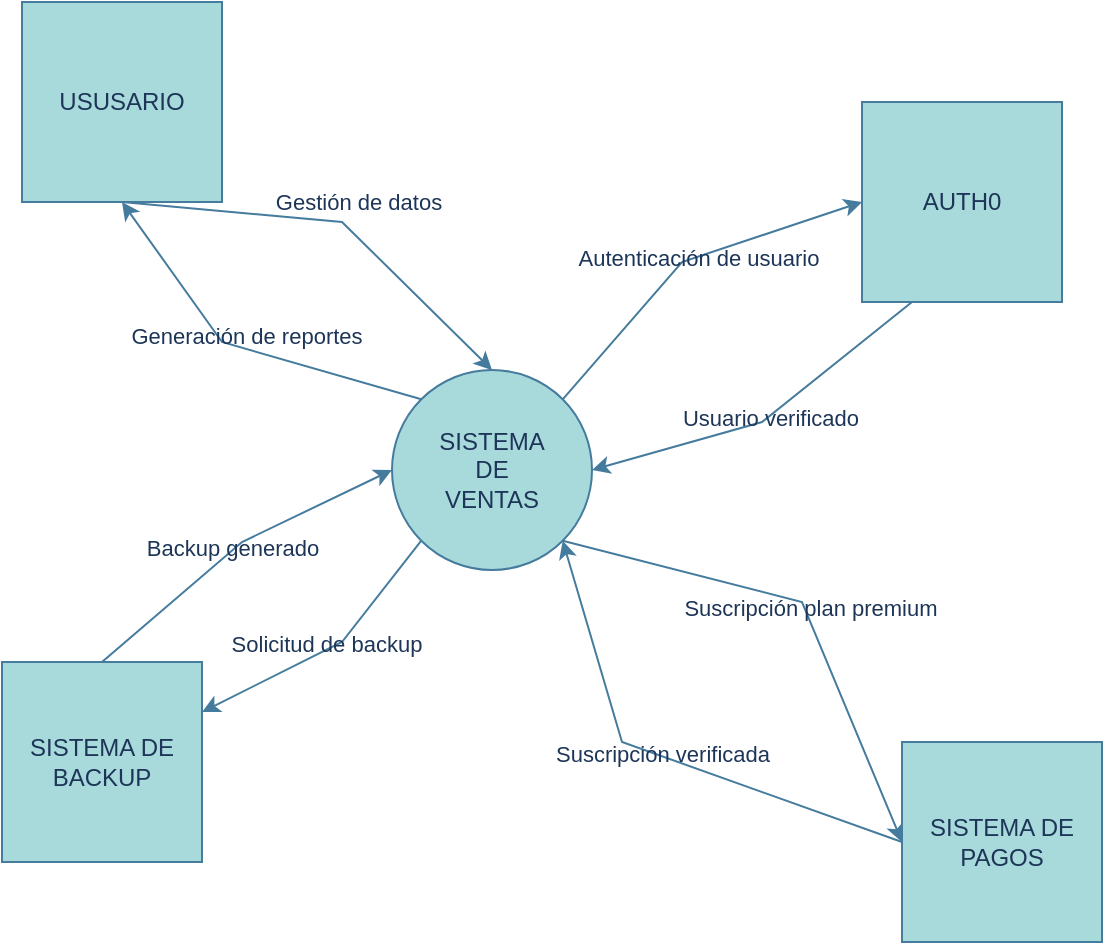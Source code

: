 <mxfile version="28.2.5">
  <diagram name="Página-1" id="5x5n5BVvudMtrS4grpX9">
    <mxGraphModel dx="854" dy="492" grid="1" gridSize="10" guides="1" tooltips="1" connect="1" arrows="1" fold="1" page="1" pageScale="1" pageWidth="1169" pageHeight="827" background="light-dark(#ffffff, #000000)" math="0" shadow="0">
      <root>
        <mxCell id="0" />
        <mxCell id="1" parent="0" />
        <mxCell id="2pt-1rosbNWK3B8rVRdU-14" style="rounded=0;orthogonalLoop=1;jettySize=auto;html=1;exitX=1;exitY=1;exitDx=0;exitDy=0;entryX=0;entryY=0.5;entryDx=0;entryDy=0;labelBackgroundColor=none;strokeColor=#457B9D;fontColor=default;" parent="1" source="gqbpDM5HLqlDwkOFP76g-1" target="gqbpDM5HLqlDwkOFP76g-5" edge="1">
          <mxGeometry relative="1" as="geometry">
            <Array as="points">
              <mxPoint x="740" y="460" />
            </Array>
          </mxGeometry>
        </mxCell>
        <mxCell id="2pt-1rosbNWK3B8rVRdU-15" value="Suscripción plan premium" style="edgeLabel;html=1;align=center;verticalAlign=middle;resizable=0;points=[];labelBackgroundColor=none;fontColor=#1D3557;" parent="2pt-1rosbNWK3B8rVRdU-14" vertex="1" connectable="0">
          <mxGeometry x="0.007" y="2" relative="1" as="geometry">
            <mxPoint as="offset" />
          </mxGeometry>
        </mxCell>
        <mxCell id="2pt-1rosbNWK3B8rVRdU-19" style="rounded=0;orthogonalLoop=1;jettySize=auto;html=1;exitX=0;exitY=1;exitDx=0;exitDy=0;labelBackgroundColor=none;strokeColor=#457B9D;fontColor=default;entryX=1;entryY=0.25;entryDx=0;entryDy=0;" parent="1" source="gqbpDM5HLqlDwkOFP76g-1" target="gqbpDM5HLqlDwkOFP76g-7" edge="1">
          <mxGeometry relative="1" as="geometry">
            <mxPoint x="340" y="550" as="targetPoint" />
            <Array as="points">
              <mxPoint x="510" y="480" />
            </Array>
          </mxGeometry>
        </mxCell>
        <mxCell id="GtQBqHUvE3aplTM1IHQd-1" value="Solicitud de backup" style="edgeLabel;html=1;align=center;verticalAlign=middle;resizable=0;points=[];labelBackgroundColor=none;fontColor=#1D3557;" parent="2pt-1rosbNWK3B8rVRdU-19" vertex="1" connectable="0">
          <mxGeometry x="0.003" y="-3" relative="1" as="geometry">
            <mxPoint as="offset" />
          </mxGeometry>
        </mxCell>
        <mxCell id="gqbpDM5HLqlDwkOFP76g-1" value="&lt;div&gt;SISTEMA&lt;/div&gt;&lt;div&gt;DE&lt;/div&gt;&lt;div&gt;VENTAS&lt;/div&gt;" style="shape=ellipse;html=1;dashed=0;whiteSpace=wrap;perimeter=ellipsePerimeter;labelBackgroundColor=none;fillColor=#A8DADC;strokeColor=#457B9D;fontColor=#1D3557;" parent="1" vertex="1">
          <mxGeometry x="535" y="344" width="100" height="100" as="geometry" />
        </mxCell>
        <mxCell id="2pt-1rosbNWK3B8rVRdU-1" style="rounded=0;orthogonalLoop=1;jettySize=auto;html=1;exitX=0.5;exitY=1;exitDx=0;exitDy=0;entryX=0.5;entryY=0;entryDx=0;entryDy=0;labelBackgroundColor=none;strokeColor=#457B9D;fontColor=default;" parent="1" source="gqbpDM5HLqlDwkOFP76g-2" target="gqbpDM5HLqlDwkOFP76g-1" edge="1">
          <mxGeometry relative="1" as="geometry">
            <Array as="points">
              <mxPoint x="510" y="270" />
            </Array>
          </mxGeometry>
        </mxCell>
        <mxCell id="2pt-1rosbNWK3B8rVRdU-2" value="Gestión de datos" style="edgeLabel;html=1;align=center;verticalAlign=middle;resizable=0;points=[];labelBackgroundColor=none;fontColor=#1D3557;" parent="2pt-1rosbNWK3B8rVRdU-1" vertex="1" connectable="0">
          <mxGeometry x="-0.015" relative="1" as="geometry">
            <mxPoint x="12" y="-10" as="offset" />
          </mxGeometry>
        </mxCell>
        <mxCell id="gqbpDM5HLqlDwkOFP76g-2" value="USUSARIO" style="html=1;dashed=0;whiteSpace=wrap;labelBackgroundColor=none;fillColor=#A8DADC;strokeColor=#457B9D;fontColor=#1D3557;" parent="1" vertex="1">
          <mxGeometry x="350" y="160" width="100" height="100" as="geometry" />
        </mxCell>
        <mxCell id="2pt-1rosbNWK3B8rVRdU-17" style="rounded=0;orthogonalLoop=1;jettySize=auto;html=1;exitX=0;exitY=0.5;exitDx=0;exitDy=0;entryX=1;entryY=1;entryDx=0;entryDy=0;labelBackgroundColor=none;strokeColor=#457B9D;fontColor=default;" parent="1" source="gqbpDM5HLqlDwkOFP76g-5" target="gqbpDM5HLqlDwkOFP76g-1" edge="1">
          <mxGeometry relative="1" as="geometry">
            <Array as="points">
              <mxPoint x="650" y="530" />
            </Array>
          </mxGeometry>
        </mxCell>
        <mxCell id="2pt-1rosbNWK3B8rVRdU-18" value="Suscripción verificada" style="edgeLabel;html=1;align=center;verticalAlign=middle;resizable=0;points=[];labelBackgroundColor=none;fontColor=#1D3557;" parent="2pt-1rosbNWK3B8rVRdU-17" vertex="1" connectable="0">
          <mxGeometry x="0.009" y="-1" relative="1" as="geometry">
            <mxPoint as="offset" />
          </mxGeometry>
        </mxCell>
        <mxCell id="gqbpDM5HLqlDwkOFP76g-5" value="SISTEMA DE PAGOS" style="html=1;dashed=0;whiteSpace=wrap;labelBackgroundColor=none;fillColor=#A8DADC;strokeColor=#457B9D;fontColor=#1D3557;" parent="1" vertex="1">
          <mxGeometry x="790" y="530" width="100" height="100" as="geometry" />
        </mxCell>
        <mxCell id="gqbpDM5HLqlDwkOFP76g-6" value="AUTH0" style="html=1;dashed=0;whiteSpace=wrap;fillColor=#A8DADC;fontColor=#1D3557;strokeColor=#457B9D;labelBackgroundColor=none;" parent="1" vertex="1">
          <mxGeometry x="770" y="210" width="100" height="100" as="geometry" />
        </mxCell>
        <mxCell id="2pt-1rosbNWK3B8rVRdU-21" style="rounded=0;orthogonalLoop=1;jettySize=auto;html=1;exitX=0.5;exitY=0;exitDx=0;exitDy=0;entryX=0;entryY=0.5;entryDx=0;entryDy=0;labelBackgroundColor=none;strokeColor=#457B9D;fontColor=default;" parent="1" source="gqbpDM5HLqlDwkOFP76g-7" target="gqbpDM5HLqlDwkOFP76g-1" edge="1">
          <mxGeometry relative="1" as="geometry">
            <Array as="points">
              <mxPoint x="460" y="430" />
            </Array>
          </mxGeometry>
        </mxCell>
        <mxCell id="GtQBqHUvE3aplTM1IHQd-2" value="Backup generado" style="edgeLabel;html=1;align=center;verticalAlign=middle;resizable=0;points=[];strokeColor=#457B9D;fontColor=#1D3557;fillColor=#A8DADC;labelBackgroundColor=none;" parent="2pt-1rosbNWK3B8rVRdU-21" vertex="1" connectable="0">
          <mxGeometry x="-0.014" y="1" relative="1" as="geometry">
            <mxPoint as="offset" />
          </mxGeometry>
        </mxCell>
        <mxCell id="gqbpDM5HLqlDwkOFP76g-7" value="SISTEMA DE BACKUP" style="html=1;dashed=0;whiteSpace=wrap;labelBackgroundColor=none;fillColor=#A8DADC;strokeColor=#457B9D;fontColor=#1D3557;" parent="1" vertex="1">
          <mxGeometry x="340" y="490" width="100" height="100" as="geometry" />
        </mxCell>
        <mxCell id="2pt-1rosbNWK3B8rVRdU-4" style="rounded=0;orthogonalLoop=1;jettySize=auto;html=1;exitX=0;exitY=0;exitDx=0;exitDy=0;entryX=0.5;entryY=1;entryDx=0;entryDy=0;labelBackgroundColor=none;strokeColor=#457B9D;fontColor=default;" parent="1" source="gqbpDM5HLqlDwkOFP76g-1" target="gqbpDM5HLqlDwkOFP76g-2" edge="1">
          <mxGeometry relative="1" as="geometry">
            <Array as="points">
              <mxPoint x="450" y="330" />
            </Array>
          </mxGeometry>
        </mxCell>
        <mxCell id="2pt-1rosbNWK3B8rVRdU-5" value="Generación de reportes" style="edgeLabel;html=1;align=center;verticalAlign=middle;resizable=0;points=[];labelBackgroundColor=none;fontColor=#1D3557;" parent="2pt-1rosbNWK3B8rVRdU-4" vertex="1" connectable="0">
          <mxGeometry x="-0.02" y="1" relative="1" as="geometry">
            <mxPoint x="2" y="-7" as="offset" />
          </mxGeometry>
        </mxCell>
        <mxCell id="2pt-1rosbNWK3B8rVRdU-6" value="" style="endArrow=classic;html=1;rounded=0;entryX=0;entryY=0.5;entryDx=0;entryDy=0;exitX=1;exitY=0;exitDx=0;exitDy=0;fillColor=#A8DADC;strokeColor=#457B9D;labelBackgroundColor=none;fontColor=default;jumpStyle=none;" parent="1" source="gqbpDM5HLqlDwkOFP76g-1" target="gqbpDM5HLqlDwkOFP76g-6" edge="1">
          <mxGeometry width="50" height="50" relative="1" as="geometry">
            <mxPoint x="560" y="500" as="sourcePoint" />
            <mxPoint x="610" y="450" as="targetPoint" />
            <Array as="points">
              <mxPoint x="680" y="290" />
            </Array>
          </mxGeometry>
        </mxCell>
        <mxCell id="2pt-1rosbNWK3B8rVRdU-7" value="Autenticación de usuario" style="edgeLabel;html=1;align=center;verticalAlign=middle;resizable=0;points=[];labelBackgroundColor=none;fontColor=#1D3557;" parent="2pt-1rosbNWK3B8rVRdU-6" vertex="1" connectable="0">
          <mxGeometry x="-0.104" relative="1" as="geometry">
            <mxPoint x="13" y="-8" as="offset" />
          </mxGeometry>
        </mxCell>
        <mxCell id="2pt-1rosbNWK3B8rVRdU-8" value="" style="endArrow=classic;html=1;rounded=0;entryX=1;entryY=0.5;entryDx=0;entryDy=0;labelBackgroundColor=none;strokeColor=#457B9D;fontColor=default;exitX=0.25;exitY=1;exitDx=0;exitDy=0;" parent="1" source="gqbpDM5HLqlDwkOFP76g-6" target="gqbpDM5HLqlDwkOFP76g-1" edge="1">
          <mxGeometry width="50" height="50" relative="1" as="geometry">
            <mxPoint x="820" y="210" as="sourcePoint" />
            <mxPoint x="560" y="360" as="targetPoint" />
            <Array as="points">
              <mxPoint x="720" y="370" />
            </Array>
          </mxGeometry>
        </mxCell>
        <mxCell id="2pt-1rosbNWK3B8rVRdU-9" value="Usuario verificado" style="edgeLabel;html=1;align=center;verticalAlign=middle;resizable=0;points=[];labelBackgroundColor=none;fontColor=#1D3557;" parent="2pt-1rosbNWK3B8rVRdU-8" vertex="1" connectable="0">
          <mxGeometry x="-0.007" y="1" relative="1" as="geometry">
            <mxPoint as="offset" />
          </mxGeometry>
        </mxCell>
      </root>
    </mxGraphModel>
  </diagram>
</mxfile>

